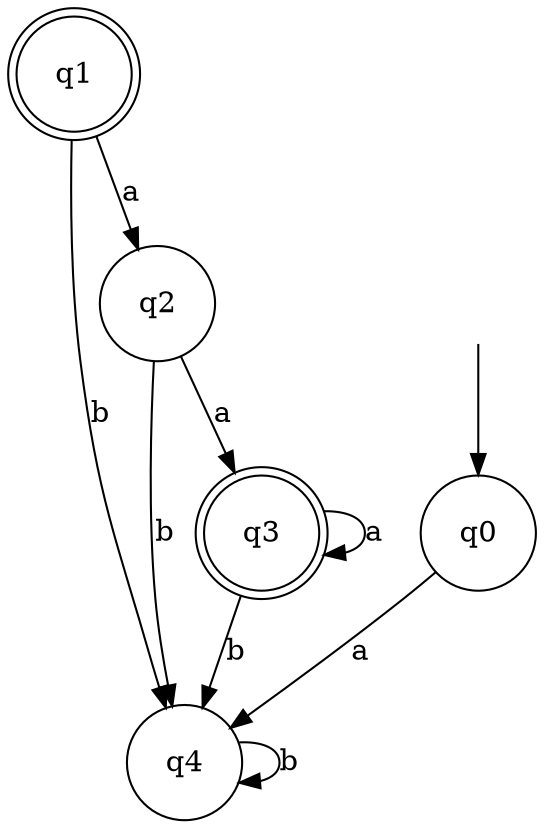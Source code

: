 digraph Automaton {

q1 [shape = doublecircle, label=<<TABLE BORDER="0" CELLBORDER="0" CELLSPACING="0"><TR><TD>q1</TD></TR></TABLE>>];

q4 [shape = circle, label=<<TABLE BORDER="0" CELLBORDER="0" CELLSPACING="0"><TR><TD>q4</TD></TR></TABLE>>];

q3 [shape = doublecircle, label=<<TABLE BORDER="0" CELLBORDER="0" CELLSPACING="0"><TR><TD>q3</TD></TR></TABLE>>];

_nil [style = invis, label=<<TABLE BORDER="0" CELLBORDER="" CELLSPACING="0"><TR><TD>_nil</TD></TR></TABLE>>];

q0 [shape = circle, label=<<TABLE BORDER="0" CELLBORDER="0" CELLSPACING="0"><TR><TD>q0</TD></TR></TABLE>>];

q2 [shape = circle, label=<<TABLE BORDER="0" CELLBORDER="0" CELLSPACING="0"><TR><TD>q2</TD></TR></TABLE>>];

q3->q4 [label="b"];

q3->q3 [label="a"];

q4->q4 [label="b"];

_nil -> q0 [];

q1->q2 [label="a"];

q2->q4 [label="b"];

q2->q3 [label="a"];

q0->q4 [label="a"];

q1->q4 [label="b"];

}
